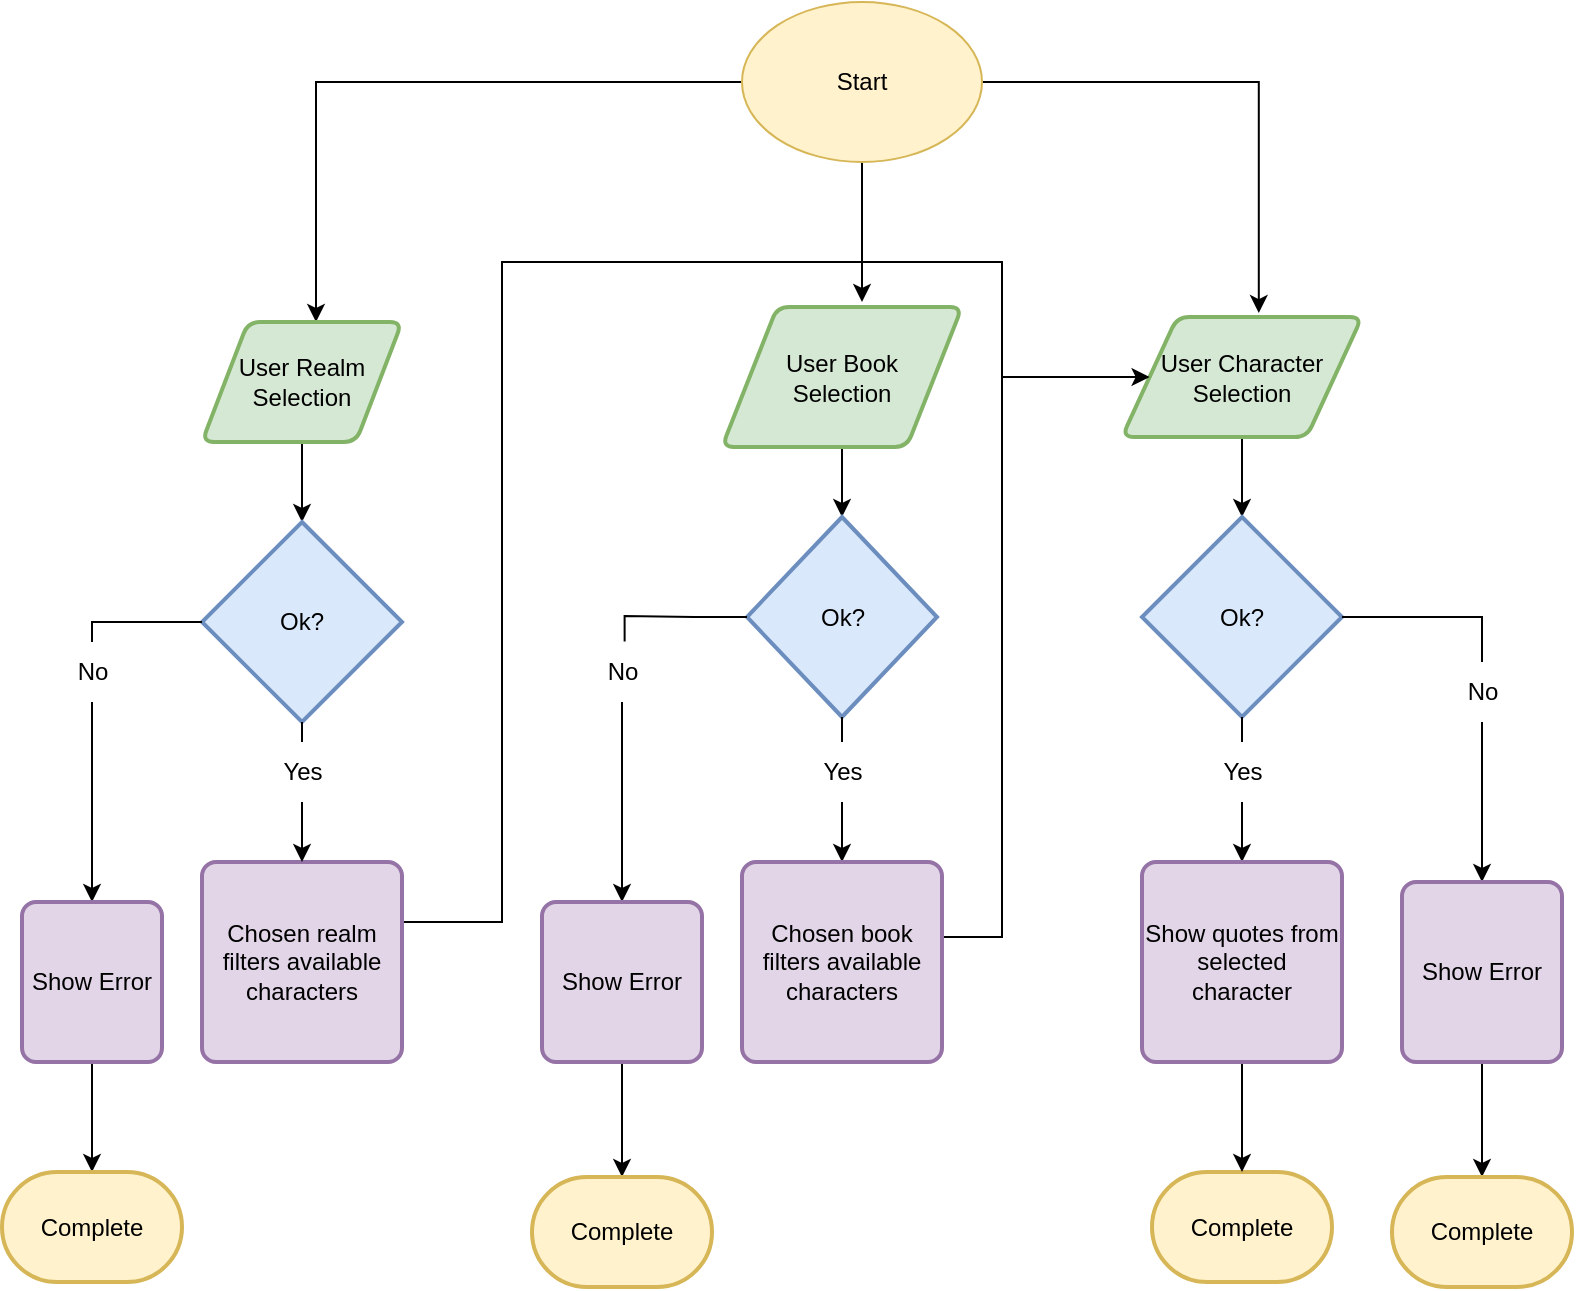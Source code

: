 <mxfile version="20.8.15" type="github"><diagram name="Page-1" id="HnI80UEDn2tyLyNy8yXq"><mxGraphModel dx="1363" dy="849" grid="1" gridSize="10" guides="1" tooltips="1" connect="1" arrows="1" fold="1" page="1" pageScale="1" pageWidth="827" pageHeight="1169" math="0" shadow="0"><root><mxCell id="0"/><mxCell id="1" parent="0"/><mxCell id="nSR0x1Jeoi1P1l2CIHZV-11" style="edgeStyle=orthogonalEdgeStyle;rounded=0;orthogonalLoop=1;jettySize=auto;html=1;entryX=0.57;entryY=0;entryDx=0;entryDy=0;entryPerimeter=0;" edge="1" parent="1" source="nSR0x1Jeoi1P1l2CIHZV-1" target="nSR0x1Jeoi1P1l2CIHZV-3"><mxGeometry relative="1" as="geometry"/></mxCell><mxCell id="nSR0x1Jeoi1P1l2CIHZV-13" style="edgeStyle=orthogonalEdgeStyle;rounded=0;orthogonalLoop=1;jettySize=auto;html=1;entryX=0.57;entryY=-0.033;entryDx=0;entryDy=0;entryPerimeter=0;" edge="1" parent="1" source="nSR0x1Jeoi1P1l2CIHZV-1" target="nSR0x1Jeoi1P1l2CIHZV-8"><mxGeometry relative="1" as="geometry"/></mxCell><mxCell id="nSR0x1Jeoi1P1l2CIHZV-14" value="" style="edgeStyle=orthogonalEdgeStyle;rounded=0;orthogonalLoop=1;jettySize=auto;html=1;" edge="1" parent="1" source="nSR0x1Jeoi1P1l2CIHZV-1"><mxGeometry relative="1" as="geometry"><mxPoint x="470" y="150" as="targetPoint"/></mxGeometry></mxCell><mxCell id="nSR0x1Jeoi1P1l2CIHZV-1" value="Start" style="ellipse;whiteSpace=wrap;html=1;fillColor=#fff2cc;strokeColor=#d6b656;" vertex="1" parent="1"><mxGeometry x="410" width="120" height="80" as="geometry"/></mxCell><mxCell id="nSR0x1Jeoi1P1l2CIHZV-9" value="" style="edgeStyle=orthogonalEdgeStyle;rounded=0;orthogonalLoop=1;jettySize=auto;html=1;" edge="1" parent="1" source="nSR0x1Jeoi1P1l2CIHZV-3" target="nSR0x1Jeoi1P1l2CIHZV-5"><mxGeometry relative="1" as="geometry"/></mxCell><mxCell id="nSR0x1Jeoi1P1l2CIHZV-3" value="&lt;div&gt;User Realm &lt;br&gt;&lt;/div&gt;&lt;div&gt;Selection&lt;br&gt;&lt;/div&gt;" style="shape=parallelogram;html=1;strokeWidth=2;perimeter=parallelogramPerimeter;whiteSpace=wrap;rounded=1;arcSize=12;size=0.23;fillColor=#d5e8d4;strokeColor=#82b366;" vertex="1" parent="1"><mxGeometry x="140" y="160" width="100" height="60" as="geometry"/></mxCell><mxCell id="nSR0x1Jeoi1P1l2CIHZV-19" style="edgeStyle=orthogonalEdgeStyle;rounded=0;orthogonalLoop=1;jettySize=auto;html=1;endArrow=none;endFill=0;" edge="1" parent="1" source="nSR0x1Jeoi1P1l2CIHZV-4"><mxGeometry relative="1" as="geometry"><mxPoint x="540" y="190" as="targetPoint"/><Array as="points"><mxPoint x="290" y="460"/><mxPoint x="290" y="130"/><mxPoint x="540" y="130"/></Array></mxGeometry></mxCell><mxCell id="nSR0x1Jeoi1P1l2CIHZV-4" value="Chosen realm filters available characters" style="rounded=1;whiteSpace=wrap;html=1;absoluteArcSize=1;arcSize=14;strokeWidth=2;fillColor=#e1d5e7;strokeColor=#9673a6;" vertex="1" parent="1"><mxGeometry x="140" y="430" width="100" height="100" as="geometry"/></mxCell><mxCell id="nSR0x1Jeoi1P1l2CIHZV-5" value="Ok?" style="strokeWidth=2;html=1;shape=mxgraph.flowchart.decision;whiteSpace=wrap;fillColor=#dae8fc;strokeColor=#6c8ebf;" vertex="1" parent="1"><mxGeometry x="140" y="260" width="100" height="100" as="geometry"/></mxCell><mxCell id="nSR0x1Jeoi1P1l2CIHZV-6" value="Complete" style="strokeWidth=2;html=1;shape=mxgraph.flowchart.terminator;whiteSpace=wrap;fillColor=#fff2cc;strokeColor=#d6b656;" vertex="1" parent="1"><mxGeometry x="615" y="585" width="90" height="55" as="geometry"/></mxCell><mxCell id="nSR0x1Jeoi1P1l2CIHZV-18" value="" style="edgeStyle=orthogonalEdgeStyle;rounded=0;orthogonalLoop=1;jettySize=auto;html=1;" edge="1" parent="1" source="nSR0x1Jeoi1P1l2CIHZV-7" target="nSR0x1Jeoi1P1l2CIHZV-15"><mxGeometry relative="1" as="geometry"/></mxCell><mxCell id="nSR0x1Jeoi1P1l2CIHZV-7" value="&lt;div&gt;User Book &lt;br&gt;&lt;/div&gt;&lt;div&gt;Selection&lt;/div&gt;" style="shape=parallelogram;html=1;strokeWidth=2;perimeter=parallelogramPerimeter;whiteSpace=wrap;rounded=1;arcSize=12;size=0.23;fillColor=#d5e8d4;strokeColor=#82b366;" vertex="1" parent="1"><mxGeometry x="400" y="152.5" width="120" height="70" as="geometry"/></mxCell><mxCell id="nSR0x1Jeoi1P1l2CIHZV-17" value="" style="edgeStyle=orthogonalEdgeStyle;rounded=0;orthogonalLoop=1;jettySize=auto;html=1;" edge="1" parent="1" source="nSR0x1Jeoi1P1l2CIHZV-8" target="nSR0x1Jeoi1P1l2CIHZV-16"><mxGeometry relative="1" as="geometry"/></mxCell><mxCell id="nSR0x1Jeoi1P1l2CIHZV-8" value="User Character Selection" style="shape=parallelogram;html=1;strokeWidth=2;perimeter=parallelogramPerimeter;whiteSpace=wrap;rounded=1;arcSize=12;size=0.23;fillColor=#d5e8d4;strokeColor=#82b366;" vertex="1" parent="1"><mxGeometry x="600" y="157.5" width="120" height="60" as="geometry"/></mxCell><mxCell id="nSR0x1Jeoi1P1l2CIHZV-21" value="" style="edgeStyle=orthogonalEdgeStyle;rounded=0;orthogonalLoop=1;jettySize=auto;html=1;entryX=0.5;entryY=0;entryDx=0;entryDy=0;startArrow=none;" edge="1" parent="1" source="nSR0x1Jeoi1P1l2CIHZV-45" target="nSR0x1Jeoi1P1l2CIHZV-22"><mxGeometry relative="1" as="geometry"><mxPoint x="460" y="457.5" as="targetPoint"/></mxGeometry></mxCell><mxCell id="nSR0x1Jeoi1P1l2CIHZV-15" value="Ok?" style="strokeWidth=2;html=1;shape=mxgraph.flowchart.decision;whiteSpace=wrap;fillColor=#dae8fc;strokeColor=#6c8ebf;" vertex="1" parent="1"><mxGeometry x="412.5" y="257.5" width="95" height="100" as="geometry"/></mxCell><mxCell id="nSR0x1Jeoi1P1l2CIHZV-44" value="" style="edgeStyle=orthogonalEdgeStyle;rounded=0;orthogonalLoop=1;jettySize=auto;html=1;endArrow=classic;endFill=1;entryX=0.5;entryY=0;entryDx=0;entryDy=0;startArrow=none;" edge="1" parent="1" source="nSR0x1Jeoi1P1l2CIHZV-49" target="nSR0x1Jeoi1P1l2CIHZV-43"><mxGeometry relative="1" as="geometry"/></mxCell><mxCell id="nSR0x1Jeoi1P1l2CIHZV-16" value="Ok?" style="strokeWidth=2;html=1;shape=mxgraph.flowchart.decision;whiteSpace=wrap;fillColor=#dae8fc;strokeColor=#6c8ebf;" vertex="1" parent="1"><mxGeometry x="610" y="257.5" width="100" height="100" as="geometry"/></mxCell><mxCell id="nSR0x1Jeoi1P1l2CIHZV-24" style="edgeStyle=orthogonalEdgeStyle;rounded=0;orthogonalLoop=1;jettySize=auto;html=1;entryX=0;entryY=0.5;entryDx=0;entryDy=0;" edge="1" parent="1" source="nSR0x1Jeoi1P1l2CIHZV-22" target="nSR0x1Jeoi1P1l2CIHZV-8"><mxGeometry relative="1" as="geometry"><mxPoint x="550" y="187.5" as="targetPoint"/><Array as="points"><mxPoint x="540" y="467.5"/><mxPoint x="540" y="187.5"/></Array></mxGeometry></mxCell><mxCell id="nSR0x1Jeoi1P1l2CIHZV-22" value="Chosen book filters available characters" style="rounded=1;whiteSpace=wrap;html=1;absoluteArcSize=1;arcSize=14;strokeWidth=2;fillColor=#e1d5e7;strokeColor=#9673a6;" vertex="1" parent="1"><mxGeometry x="410" y="430" width="100" height="100" as="geometry"/></mxCell><mxCell id="nSR0x1Jeoi1P1l2CIHZV-26" value="" style="edgeStyle=orthogonalEdgeStyle;rounded=0;orthogonalLoop=1;jettySize=auto;html=1;endArrow=none;" edge="1" parent="1" source="nSR0x1Jeoi1P1l2CIHZV-5" target="nSR0x1Jeoi1P1l2CIHZV-25"><mxGeometry relative="1" as="geometry"><mxPoint x="190" y="360" as="sourcePoint"/><mxPoint x="190" y="410" as="targetPoint"/><Array as="points"><mxPoint x="190" y="360"/><mxPoint x="190" y="360"/></Array></mxGeometry></mxCell><mxCell id="nSR0x1Jeoi1P1l2CIHZV-29" value="" style="edgeStyle=orthogonalEdgeStyle;rounded=0;orthogonalLoop=1;jettySize=auto;html=1;" edge="1" parent="1" source="nSR0x1Jeoi1P1l2CIHZV-25" target="nSR0x1Jeoi1P1l2CIHZV-4"><mxGeometry relative="1" as="geometry"><Array as="points"/></mxGeometry></mxCell><mxCell id="nSR0x1Jeoi1P1l2CIHZV-25" value="Yes" style="text;html=1;align=center;verticalAlign=middle;resizable=0;points=[];autosize=1;strokeColor=none;fillColor=none;" vertex="1" parent="1"><mxGeometry x="170" y="370" width="40" height="30" as="geometry"/></mxCell><mxCell id="nSR0x1Jeoi1P1l2CIHZV-31" value="" style="edgeStyle=orthogonalEdgeStyle;rounded=0;orthogonalLoop=1;jettySize=auto;html=1;endArrow=none;" edge="1" parent="1" source="nSR0x1Jeoi1P1l2CIHZV-5" target="nSR0x1Jeoi1P1l2CIHZV-30"><mxGeometry relative="1" as="geometry"><mxPoint x="140" y="310" as="sourcePoint"/><mxPoint x="80" y="410" as="targetPoint"/><Array as="points"><mxPoint x="85" y="310"/></Array></mxGeometry></mxCell><mxCell id="nSR0x1Jeoi1P1l2CIHZV-34" value="" style="edgeStyle=orthogonalEdgeStyle;rounded=0;orthogonalLoop=1;jettySize=auto;html=1;" edge="1" parent="1" source="nSR0x1Jeoi1P1l2CIHZV-30" target="nSR0x1Jeoi1P1l2CIHZV-33"><mxGeometry relative="1" as="geometry"><Array as="points"><mxPoint x="85" y="410"/><mxPoint x="85" y="410"/></Array></mxGeometry></mxCell><mxCell id="nSR0x1Jeoi1P1l2CIHZV-30" value="No" style="text;html=1;align=center;verticalAlign=middle;resizable=0;points=[];autosize=1;strokeColor=none;fillColor=none;" vertex="1" parent="1"><mxGeometry x="65" y="320" width="40" height="30" as="geometry"/></mxCell><mxCell id="nSR0x1Jeoi1P1l2CIHZV-59" value="" style="edgeStyle=orthogonalEdgeStyle;rounded=0;orthogonalLoop=1;jettySize=auto;html=1;endArrow=classic;endFill=1;" edge="1" parent="1" source="nSR0x1Jeoi1P1l2CIHZV-33" target="nSR0x1Jeoi1P1l2CIHZV-58"><mxGeometry relative="1" as="geometry"/></mxCell><mxCell id="nSR0x1Jeoi1P1l2CIHZV-33" value="Show Error" style="rounded=1;whiteSpace=wrap;html=1;absoluteArcSize=1;arcSize=14;strokeWidth=2;fillColor=#e1d5e7;strokeColor=#9673a6;" vertex="1" parent="1"><mxGeometry x="50" y="450" width="70" height="80" as="geometry"/></mxCell><mxCell id="nSR0x1Jeoi1P1l2CIHZV-35" value="" style="edgeStyle=orthogonalEdgeStyle;rounded=0;orthogonalLoop=1;jettySize=auto;html=1;endArrow=none;exitX=0;exitY=0.5;exitDx=0;exitDy=0;exitPerimeter=0;entryX=0.533;entryY=-0.009;entryDx=0;entryDy=0;entryPerimeter=0;" edge="1" parent="1" target="nSR0x1Jeoi1P1l2CIHZV-37" source="nSR0x1Jeoi1P1l2CIHZV-15"><mxGeometry relative="1" as="geometry"><mxPoint x="410" y="297.5" as="sourcePoint"/><mxPoint x="350" y="397.5" as="targetPoint"/><Array as="points"><mxPoint x="386" y="308"/><mxPoint x="351" y="307"/></Array></mxGeometry></mxCell><mxCell id="nSR0x1Jeoi1P1l2CIHZV-36" value="" style="edgeStyle=orthogonalEdgeStyle;rounded=0;orthogonalLoop=1;jettySize=auto;html=1;" edge="1" parent="1" source="nSR0x1Jeoi1P1l2CIHZV-37" target="nSR0x1Jeoi1P1l2CIHZV-38"><mxGeometry relative="1" as="geometry"/></mxCell><mxCell id="nSR0x1Jeoi1P1l2CIHZV-37" value="No" style="text;html=1;align=center;verticalAlign=middle;resizable=0;points=[];autosize=1;strokeColor=none;fillColor=none;" vertex="1" parent="1"><mxGeometry x="330" y="320" width="40" height="30" as="geometry"/></mxCell><mxCell id="nSR0x1Jeoi1P1l2CIHZV-60" value="" style="edgeStyle=orthogonalEdgeStyle;rounded=0;orthogonalLoop=1;jettySize=auto;html=1;endArrow=classic;endFill=1;" edge="1" parent="1" source="nSR0x1Jeoi1P1l2CIHZV-38" target="nSR0x1Jeoi1P1l2CIHZV-54"><mxGeometry relative="1" as="geometry"/></mxCell><mxCell id="nSR0x1Jeoi1P1l2CIHZV-38" value="Show Error" style="rounded=1;whiteSpace=wrap;html=1;absoluteArcSize=1;arcSize=14;strokeWidth=2;fillColor=#e1d5e7;strokeColor=#9673a6;" vertex="1" parent="1"><mxGeometry x="310" y="450" width="80" height="80" as="geometry"/></mxCell><mxCell id="nSR0x1Jeoi1P1l2CIHZV-39" value="" style="edgeStyle=orthogonalEdgeStyle;rounded=0;orthogonalLoop=1;jettySize=auto;html=1;endArrow=none;exitX=1;exitY=0.5;exitDx=0;exitDy=0;exitPerimeter=0;" edge="1" parent="1" target="nSR0x1Jeoi1P1l2CIHZV-41" source="nSR0x1Jeoi1P1l2CIHZV-16"><mxGeometry relative="1" as="geometry"><mxPoint x="850" y="317.5" as="sourcePoint"/><mxPoint x="790" y="417.5" as="targetPoint"/><Array as="points"><mxPoint x="780" y="308"/></Array></mxGeometry></mxCell><mxCell id="nSR0x1Jeoi1P1l2CIHZV-40" value="" style="edgeStyle=orthogonalEdgeStyle;rounded=0;orthogonalLoop=1;jettySize=auto;html=1;" edge="1" parent="1" source="nSR0x1Jeoi1P1l2CIHZV-41" target="nSR0x1Jeoi1P1l2CIHZV-42"><mxGeometry relative="1" as="geometry"/></mxCell><mxCell id="nSR0x1Jeoi1P1l2CIHZV-41" value="No" style="text;html=1;align=center;verticalAlign=middle;resizable=0;points=[];autosize=1;strokeColor=none;fillColor=none;" vertex="1" parent="1"><mxGeometry x="760" y="330" width="40" height="30" as="geometry"/></mxCell><mxCell id="nSR0x1Jeoi1P1l2CIHZV-57" value="" style="edgeStyle=orthogonalEdgeStyle;rounded=0;orthogonalLoop=1;jettySize=auto;html=1;endArrow=classic;endFill=1;" edge="1" parent="1" source="nSR0x1Jeoi1P1l2CIHZV-42" target="nSR0x1Jeoi1P1l2CIHZV-56"><mxGeometry relative="1" as="geometry"/></mxCell><mxCell id="nSR0x1Jeoi1P1l2CIHZV-42" value="Show Error" style="rounded=1;whiteSpace=wrap;html=1;absoluteArcSize=1;arcSize=14;strokeWidth=2;fillColor=#e1d5e7;strokeColor=#9673a6;" vertex="1" parent="1"><mxGeometry x="740" y="440" width="80" height="90" as="geometry"/></mxCell><mxCell id="nSR0x1Jeoi1P1l2CIHZV-53" value="" style="edgeStyle=orthogonalEdgeStyle;rounded=0;orthogonalLoop=1;jettySize=auto;html=1;endArrow=classic;endFill=1;" edge="1" parent="1" source="nSR0x1Jeoi1P1l2CIHZV-43" target="nSR0x1Jeoi1P1l2CIHZV-6"><mxGeometry relative="1" as="geometry"/></mxCell><mxCell id="nSR0x1Jeoi1P1l2CIHZV-43" value="Show quotes from selected character" style="rounded=1;whiteSpace=wrap;html=1;absoluteArcSize=1;arcSize=14;strokeWidth=2;fillColor=#e1d5e7;strokeColor=#9673a6;" vertex="1" parent="1"><mxGeometry x="610" y="430" width="100" height="100" as="geometry"/></mxCell><mxCell id="nSR0x1Jeoi1P1l2CIHZV-46" value="" style="edgeStyle=orthogonalEdgeStyle;rounded=0;orthogonalLoop=1;jettySize=auto;html=1;entryX=0.5;entryY=0;entryDx=0;entryDy=0;endArrow=none;" edge="1" parent="1" source="nSR0x1Jeoi1P1l2CIHZV-15" target="nSR0x1Jeoi1P1l2CIHZV-45"><mxGeometry relative="1" as="geometry"><mxPoint x="460" y="350" as="sourcePoint"/><mxPoint x="460" y="430" as="targetPoint"/><Array as="points"><mxPoint x="460" y="350"/><mxPoint x="460" y="350"/></Array></mxGeometry></mxCell><mxCell id="nSR0x1Jeoi1P1l2CIHZV-45" value="Yes" style="text;html=1;align=center;verticalAlign=middle;resizable=0;points=[];autosize=1;strokeColor=none;fillColor=none;" vertex="1" parent="1"><mxGeometry x="440" y="370" width="40" height="30" as="geometry"/></mxCell><mxCell id="nSR0x1Jeoi1P1l2CIHZV-50" value="" style="edgeStyle=orthogonalEdgeStyle;rounded=0;orthogonalLoop=1;jettySize=auto;html=1;endArrow=none;endFill=1;entryX=0.5;entryY=0;entryDx=0;entryDy=0;" edge="1" parent="1" source="nSR0x1Jeoi1P1l2CIHZV-16" target="nSR0x1Jeoi1P1l2CIHZV-49"><mxGeometry relative="1" as="geometry"><mxPoint x="660" y="357.5" as="sourcePoint"/><mxPoint x="660" y="420" as="targetPoint"/><Array as="points"><mxPoint x="660" y="360"/><mxPoint x="660" y="360"/></Array></mxGeometry></mxCell><mxCell id="nSR0x1Jeoi1P1l2CIHZV-49" value="Yes" style="text;html=1;align=center;verticalAlign=middle;resizable=0;points=[];autosize=1;strokeColor=none;fillColor=none;" vertex="1" parent="1"><mxGeometry x="640" y="370" width="40" height="30" as="geometry"/></mxCell><mxCell id="nSR0x1Jeoi1P1l2CIHZV-54" value="Complete" style="strokeWidth=2;html=1;shape=mxgraph.flowchart.terminator;whiteSpace=wrap;fillColor=#fff2cc;strokeColor=#d6b656;" vertex="1" parent="1"><mxGeometry x="305" y="587.5" width="90" height="55" as="geometry"/></mxCell><mxCell id="nSR0x1Jeoi1P1l2CIHZV-56" value="Complete" style="strokeWidth=2;html=1;shape=mxgraph.flowchart.terminator;whiteSpace=wrap;fillColor=#fff2cc;strokeColor=#d6b656;" vertex="1" parent="1"><mxGeometry x="735" y="587.5" width="90" height="55" as="geometry"/></mxCell><mxCell id="nSR0x1Jeoi1P1l2CIHZV-58" value="Complete" style="strokeWidth=2;html=1;shape=mxgraph.flowchart.terminator;whiteSpace=wrap;fillColor=#fff2cc;strokeColor=#d6b656;" vertex="1" parent="1"><mxGeometry x="40" y="585" width="90" height="55" as="geometry"/></mxCell></root></mxGraphModel></diagram></mxfile>